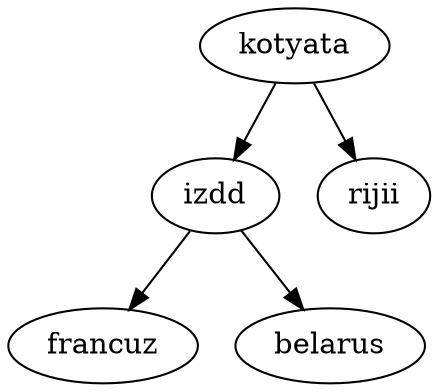 digraph G {
A00D82270 [label = "kotyata"];
A00D82270 -> A00D82298;
A00D82270 -> A00D82310;
A00D82298 [label = "izdd"];
A00D82298 -> A00D822C0;
A00D82298 -> A00D822E8;
A00D822C0 [label = "francuz"];
A00D822E8 [label = "belarus"];
A00D82310 [label = "rijii"];
}

